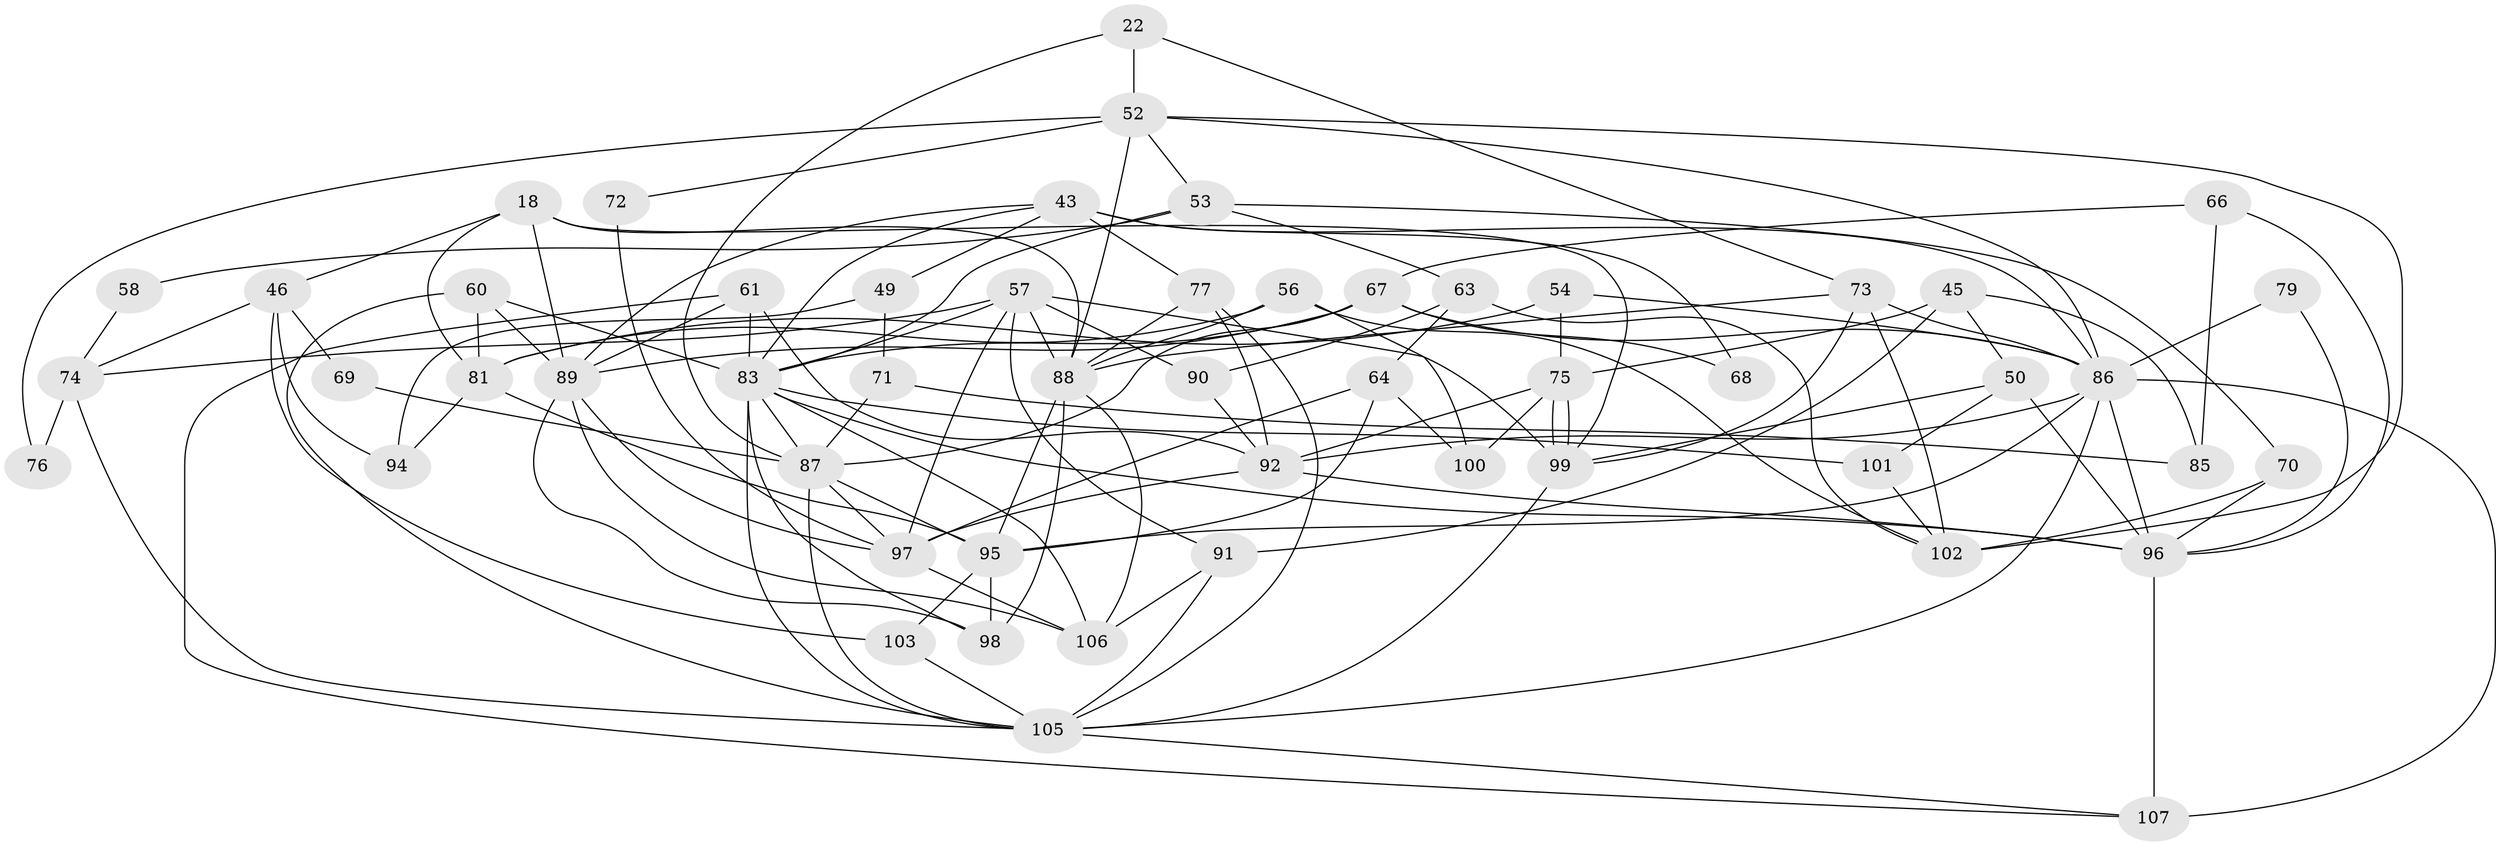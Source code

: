 // original degree distribution, {5: 0.2336448598130841, 4: 0.2336448598130841, 3: 0.29906542056074764, 6: 0.12149532710280374, 2: 0.102803738317757, 7: 0.009345794392523364}
// Generated by graph-tools (version 1.1) at 2025/52/03/09/25 04:52:01]
// undirected, 53 vertices, 130 edges
graph export_dot {
graph [start="1"]
  node [color=gray90,style=filled];
  18;
  22;
  43 [super="+36"];
  45;
  46 [super="+4"];
  49 [super="+26"];
  50;
  52 [super="+20"];
  53;
  54 [super="+17"];
  56;
  57 [super="+34"];
  58;
  60 [super="+29"];
  61;
  63;
  64;
  66;
  67 [super="+27"];
  68;
  69;
  70;
  71;
  72;
  73 [super="+62"];
  74 [super="+42"];
  75 [super="+55"];
  76;
  77 [super="+30"];
  79;
  81 [super="+38+59"];
  83 [super="+51"];
  85;
  86 [super="+40+78+47"];
  87 [super="+44"];
  88 [super="+25+33"];
  89 [super="+24+80"];
  90;
  91;
  92 [super="+35+65"];
  94;
  95 [super="+2+37"];
  96 [super="+82"];
  97 [super="+13"];
  98 [super="+21"];
  99 [super="+48"];
  100;
  101;
  102 [super="+8+16+93"];
  103;
  105 [super="+104"];
  106 [super="+31+41"];
  107 [super="+84"];
  18 -- 89;
  18 -- 46;
  18 -- 99;
  18 -- 88;
  18 -- 81;
  22 -- 73;
  22 -- 87;
  22 -- 52;
  43 -- 49;
  43 -- 86 [weight=2];
  43 -- 68;
  43 -- 77;
  43 -- 83;
  43 -- 89;
  45 -- 50;
  45 -- 85;
  45 -- 91;
  45 -- 75;
  46 -- 94;
  46 -- 69;
  46 -- 103;
  46 -- 74;
  49 -- 71;
  49 -- 94;
  50 -- 99;
  50 -- 96;
  50 -- 101;
  52 -- 88;
  52 -- 72 [weight=2];
  52 -- 53;
  52 -- 86;
  52 -- 76;
  52 -- 102;
  53 -- 63;
  53 -- 58;
  53 -- 70;
  53 -- 83;
  54 -- 81;
  54 -- 75;
  54 -- 86;
  56 -- 100;
  56 -- 81 [weight=2];
  56 -- 102;
  56 -- 88;
  57 -- 91;
  57 -- 97;
  57 -- 99 [weight=2];
  57 -- 90;
  57 -- 88;
  57 -- 74;
  57 -- 83;
  58 -- 74;
  60 -- 105;
  60 -- 81 [weight=2];
  60 -- 89;
  60 -- 83 [weight=2];
  61 -- 83 [weight=2];
  61 -- 107;
  61 -- 92;
  61 -- 89;
  63 -- 64;
  63 -- 90;
  63 -- 102;
  64 -- 97;
  64 -- 100;
  64 -- 95;
  66 -- 85;
  66 -- 67;
  66 -- 96;
  67 -- 68;
  67 -- 87;
  67 -- 86 [weight=2];
  67 -- 83;
  67 -- 89 [weight=2];
  69 -- 87;
  70 -- 102;
  70 -- 96;
  71 -- 85;
  71 -- 87;
  72 -- 97;
  73 -- 88 [weight=2];
  73 -- 99;
  73 -- 102 [weight=2];
  73 -- 86 [weight=2];
  74 -- 105;
  74 -- 76;
  75 -- 99;
  75 -- 99;
  75 -- 100;
  75 -- 92 [weight=2];
  77 -- 105;
  77 -- 88;
  77 -- 92;
  79 -- 86;
  79 -- 96;
  81 -- 94;
  81 -- 95 [weight=2];
  83 -- 101;
  83 -- 106;
  83 -- 96 [weight=2];
  83 -- 98;
  83 -- 105 [weight=2];
  83 -- 87;
  86 -- 92 [weight=3];
  86 -- 107;
  86 -- 96;
  86 -- 105 [weight=2];
  86 -- 95 [weight=2];
  87 -- 95;
  87 -- 97 [weight=3];
  87 -- 105;
  88 -- 95;
  88 -- 98 [weight=2];
  88 -- 106;
  89 -- 106;
  89 -- 97;
  89 -- 98;
  90 -- 92;
  91 -- 105;
  91 -- 106;
  92 -- 97 [weight=2];
  92 -- 96 [weight=2];
  95 -- 103;
  95 -- 98 [weight=2];
  96 -- 107 [weight=2];
  97 -- 106 [weight=2];
  99 -- 105;
  101 -- 102;
  103 -- 105;
  105 -- 107;
}
